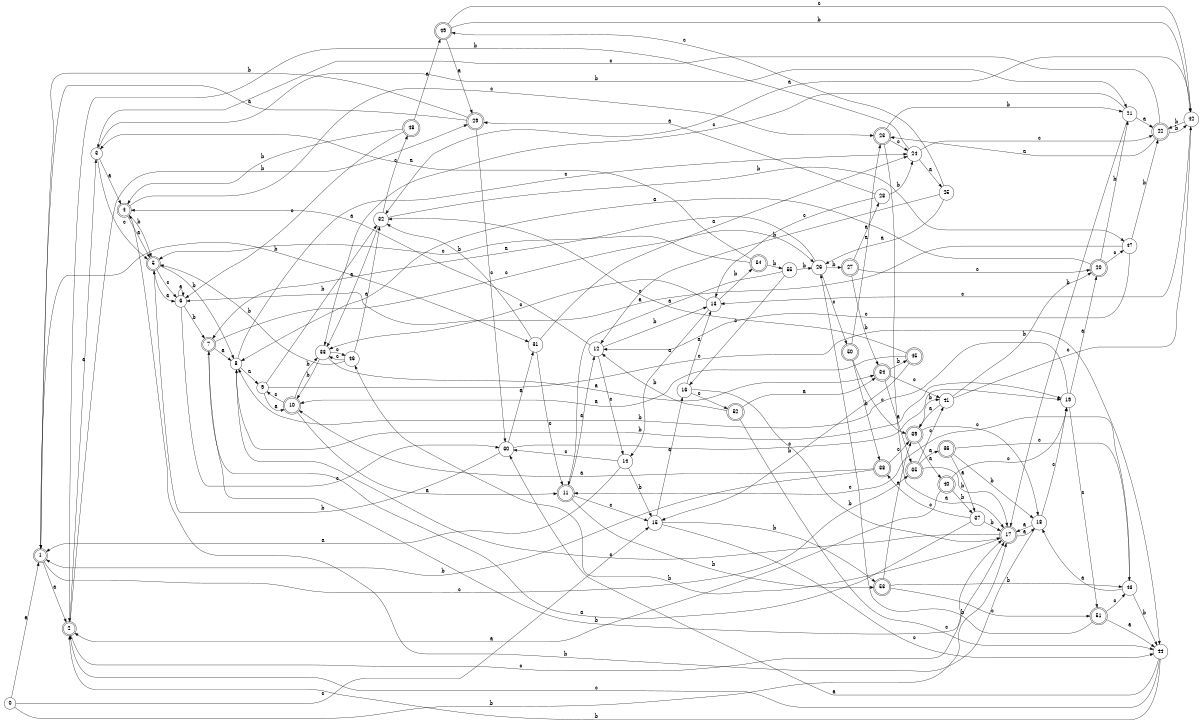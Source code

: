 digraph n45_2 {
__start0 [label="" shape="none"];

rankdir=LR;
size="8,5";

s0 [style="filled", color="black", fillcolor="white" shape="circle", label="0"];
s1 [style="rounded,filled", color="black", fillcolor="white" shape="doublecircle", label="1"];
s2 [style="rounded,filled", color="black", fillcolor="white" shape="doublecircle", label="2"];
s3 [style="filled", color="black", fillcolor="white" shape="circle", label="3"];
s4 [style="rounded,filled", color="black", fillcolor="white" shape="doublecircle", label="4"];
s5 [style="rounded,filled", color="black", fillcolor="white" shape="doublecircle", label="5"];
s6 [style="filled", color="black", fillcolor="white" shape="circle", label="6"];
s7 [style="rounded,filled", color="black", fillcolor="white" shape="doublecircle", label="7"];
s8 [style="filled", color="black", fillcolor="white" shape="circle", label="8"];
s9 [style="filled", color="black", fillcolor="white" shape="circle", label="9"];
s10 [style="rounded,filled", color="black", fillcolor="white" shape="doublecircle", label="10"];
s11 [style="rounded,filled", color="black", fillcolor="white" shape="doublecircle", label="11"];
s12 [style="filled", color="black", fillcolor="white" shape="circle", label="12"];
s13 [style="filled", color="black", fillcolor="white" shape="circle", label="13"];
s14 [style="filled", color="black", fillcolor="white" shape="circle", label="14"];
s15 [style="filled", color="black", fillcolor="white" shape="circle", label="15"];
s16 [style="filled", color="black", fillcolor="white" shape="circle", label="16"];
s17 [style="rounded,filled", color="black", fillcolor="white" shape="doublecircle", label="17"];
s18 [style="filled", color="black", fillcolor="white" shape="circle", label="18"];
s19 [style="filled", color="black", fillcolor="white" shape="circle", label="19"];
s20 [style="rounded,filled", color="black", fillcolor="white" shape="doublecircle", label="20"];
s21 [style="filled", color="black", fillcolor="white" shape="circle", label="21"];
s22 [style="rounded,filled", color="black", fillcolor="white" shape="doublecircle", label="22"];
s23 [style="rounded,filled", color="black", fillcolor="white" shape="doublecircle", label="23"];
s24 [style="filled", color="black", fillcolor="white" shape="circle", label="24"];
s25 [style="filled", color="black", fillcolor="white" shape="circle", label="25"];
s26 [style="filled", color="black", fillcolor="white" shape="circle", label="26"];
s27 [style="rounded,filled", color="black", fillcolor="white" shape="doublecircle", label="27"];
s28 [style="filled", color="black", fillcolor="white" shape="circle", label="28"];
s29 [style="rounded,filled", color="black", fillcolor="white" shape="doublecircle", label="29"];
s30 [style="filled", color="black", fillcolor="white" shape="circle", label="30"];
s31 [style="filled", color="black", fillcolor="white" shape="circle", label="31"];
s32 [style="filled", color="black", fillcolor="white" shape="circle", label="32"];
s33 [style="filled", color="black", fillcolor="white" shape="circle", label="33"];
s34 [style="rounded,filled", color="black", fillcolor="white" shape="doublecircle", label="34"];
s35 [style="rounded,filled", color="black", fillcolor="white" shape="doublecircle", label="35"];
s36 [style="rounded,filled", color="black", fillcolor="white" shape="doublecircle", label="36"];
s37 [style="filled", color="black", fillcolor="white" shape="circle", label="37"];
s38 [style="rounded,filled", color="black", fillcolor="white" shape="doublecircle", label="38"];
s39 [style="rounded,filled", color="black", fillcolor="white" shape="doublecircle", label="39"];
s40 [style="rounded,filled", color="black", fillcolor="white" shape="doublecircle", label="40"];
s41 [style="filled", color="black", fillcolor="white" shape="circle", label="41"];
s42 [style="filled", color="black", fillcolor="white" shape="circle", label="42"];
s43 [style="filled", color="black", fillcolor="white" shape="circle", label="43"];
s44 [style="filled", color="black", fillcolor="white" shape="circle", label="44"];
s45 [style="rounded,filled", color="black", fillcolor="white" shape="doublecircle", label="45"];
s46 [style="filled", color="black", fillcolor="white" shape="circle", label="46"];
s47 [style="filled", color="black", fillcolor="white" shape="circle", label="47"];
s48 [style="rounded,filled", color="black", fillcolor="white" shape="doublecircle", label="48"];
s49 [style="rounded,filled", color="black", fillcolor="white" shape="doublecircle", label="49"];
s50 [style="rounded,filled", color="black", fillcolor="white" shape="doublecircle", label="50"];
s51 [style="rounded,filled", color="black", fillcolor="white" shape="doublecircle", label="51"];
s52 [style="rounded,filled", color="black", fillcolor="white" shape="doublecircle", label="52"];
s53 [style="rounded,filled", color="black", fillcolor="white" shape="doublecircle", label="53"];
s54 [style="rounded,filled", color="black", fillcolor="white" shape="doublecircle", label="54"];
s55 [style="filled", color="black", fillcolor="white" shape="circle", label="55"];
s0 -> s1 [label="a"];
s0 -> s17 [label="b"];
s0 -> s15 [label="c"];
s1 -> s2 [label="a"];
s1 -> s31 [label="b"];
s1 -> s35 [label="c"];
s2 -> s3 [label="a"];
s2 -> s29 [label="b"];
s2 -> s17 [label="c"];
s3 -> s4 [label="a"];
s3 -> s21 [label="b"];
s3 -> s5 [label="c"];
s4 -> s5 [label="a"];
s4 -> s5 [label="b"];
s4 -> s23 [label="c"];
s5 -> s6 [label="a"];
s5 -> s8 [label="b"];
s5 -> s6 [label="c"];
s6 -> s6 [label="a"];
s6 -> s7 [label="b"];
s6 -> s30 [label="c"];
s7 -> s8 [label="a"];
s7 -> s17 [label="b"];
s7 -> s26 [label="c"];
s8 -> s9 [label="a"];
s8 -> s19 [label="b"];
s8 -> s24 [label="c"];
s9 -> s10 [label="a"];
s9 -> s32 [label="b"];
s9 -> s44 [label="c"];
s10 -> s11 [label="a"];
s10 -> s33 [label="b"];
s10 -> s9 [label="c"];
s11 -> s12 [label="a"];
s11 -> s53 [label="b"];
s11 -> s15 [label="c"];
s12 -> s4 [label="a"];
s12 -> s13 [label="b"];
s12 -> s14 [label="c"];
s13 -> s14 [label="a"];
s13 -> s54 [label="b"];
s13 -> s33 [label="c"];
s14 -> s1 [label="a"];
s14 -> s15 [label="b"];
s14 -> s30 [label="c"];
s15 -> s16 [label="a"];
s15 -> s53 [label="b"];
s15 -> s44 [label="c"];
s16 -> s13 [label="a"];
s16 -> s17 [label="b"];
s16 -> s52 [label="c"];
s17 -> s18 [label="a"];
s17 -> s46 [label="b"];
s17 -> s8 [label="c"];
s18 -> s17 [label="a"];
s18 -> s4 [label="b"];
s18 -> s19 [label="c"];
s19 -> s20 [label="a"];
s19 -> s8 [label="b"];
s19 -> s51 [label="c"];
s20 -> s8 [label="a"];
s20 -> s21 [label="b"];
s20 -> s47 [label="c"];
s21 -> s22 [label="a"];
s21 -> s17 [label="b"];
s21 -> s33 [label="c"];
s22 -> s23 [label="a"];
s22 -> s42 [label="b"];
s22 -> s3 [label="c"];
s23 -> s17 [label="a"];
s23 -> s21 [label="b"];
s23 -> s24 [label="c"];
s24 -> s25 [label="a"];
s24 -> s2 [label="b"];
s24 -> s22 [label="c"];
s25 -> s26 [label="a"];
s25 -> s12 [label="b"];
s25 -> s49 [label="c"];
s26 -> s7 [label="a"];
s26 -> s27 [label="b"];
s26 -> s50 [label="c"];
s27 -> s28 [label="a"];
s27 -> s34 [label="b"];
s27 -> s20 [label="c"];
s28 -> s29 [label="a"];
s28 -> s24 [label="b"];
s28 -> s13 [label="c"];
s29 -> s1 [label="a"];
s29 -> s1 [label="b"];
s29 -> s30 [label="c"];
s30 -> s31 [label="a"];
s30 -> s5 [label="b"];
s30 -> s19 [label="c"];
s31 -> s24 [label="a"];
s31 -> s32 [label="b"];
s31 -> s11 [label="c"];
s32 -> s33 [label="a"];
s32 -> s47 [label="b"];
s32 -> s48 [label="c"];
s33 -> s34 [label="a"];
s33 -> s10 [label="b"];
s33 -> s46 [label="c"];
s34 -> s35 [label="a"];
s34 -> s45 [label="b"];
s34 -> s41 [label="c"];
s35 -> s36 [label="a"];
s35 -> s17 [label="b"];
s35 -> s41 [label="c"];
s36 -> s37 [label="a"];
s36 -> s18 [label="b"];
s36 -> s43 [label="c"];
s37 -> s7 [label="a"];
s37 -> s17 [label="b"];
s37 -> s38 [label="c"];
s38 -> s10 [label="a"];
s38 -> s1 [label="b"];
s38 -> s39 [label="c"];
s39 -> s40 [label="a"];
s39 -> s41 [label="b"];
s39 -> s18 [label="c"];
s40 -> s2 [label="a"];
s40 -> s37 [label="b"];
s40 -> s19 [label="c"];
s41 -> s39 [label="a"];
s41 -> s20 [label="b"];
s41 -> s42 [label="c"];
s42 -> s32 [label="a"];
s42 -> s22 [label="b"];
s42 -> s13 [label="c"];
s43 -> s18 [label="a"];
s43 -> s44 [label="b"];
s43 -> s11 [label="c"];
s44 -> s30 [label="a"];
s44 -> s2 [label="b"];
s44 -> s2 [label="c"];
s45 -> s10 [label="a"];
s45 -> s15 [label="b"];
s45 -> s32 [label="c"];
s46 -> s32 [label="a"];
s46 -> s5 [label="b"];
s46 -> s33 [label="c"];
s47 -> s6 [label="a"];
s47 -> s22 [label="b"];
s47 -> s12 [label="c"];
s48 -> s49 [label="a"];
s48 -> s4 [label="b"];
s48 -> s6 [label="c"];
s49 -> s29 [label="a"];
s49 -> s42 [label="b"];
s49 -> s42 [label="c"];
s50 -> s23 [label="a"];
s50 -> s38 [label="b"];
s50 -> s39 [label="c"];
s51 -> s44 [label="a"];
s51 -> s26 [label="b"];
s51 -> s43 [label="c"];
s52 -> s34 [label="a"];
s52 -> s12 [label="b"];
s52 -> s44 [label="c"];
s53 -> s39 [label="a"];
s53 -> s43 [label="b"];
s53 -> s51 [label="c"];
s54 -> s3 [label="a"];
s54 -> s55 [label="b"];
s54 -> s5 [label="c"];
s55 -> s11 [label="a"];
s55 -> s26 [label="b"];
s55 -> s16 [label="c"];

}